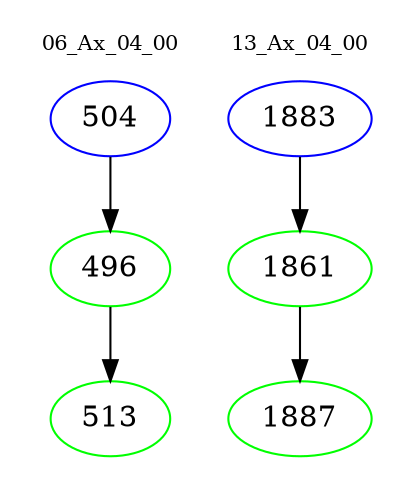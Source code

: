 digraph{
subgraph cluster_0 {
color = white
label = "06_Ax_04_00";
fontsize=10;
T0_504 [label="504", color="blue"]
T0_504 -> T0_496 [color="black"]
T0_496 [label="496", color="green"]
T0_496 -> T0_513 [color="black"]
T0_513 [label="513", color="green"]
}
subgraph cluster_1 {
color = white
label = "13_Ax_04_00";
fontsize=10;
T1_1883 [label="1883", color="blue"]
T1_1883 -> T1_1861 [color="black"]
T1_1861 [label="1861", color="green"]
T1_1861 -> T1_1887 [color="black"]
T1_1887 [label="1887", color="green"]
}
}
